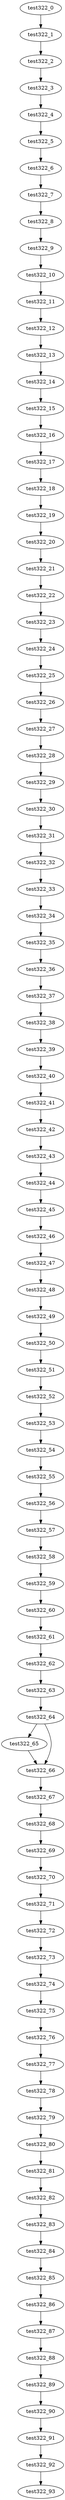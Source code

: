 digraph G {
test322_0->test322_1;
test322_1->test322_2;
test322_2->test322_3;
test322_3->test322_4;
test322_4->test322_5;
test322_5->test322_6;
test322_6->test322_7;
test322_7->test322_8;
test322_8->test322_9;
test322_9->test322_10;
test322_10->test322_11;
test322_11->test322_12;
test322_12->test322_13;
test322_13->test322_14;
test322_14->test322_15;
test322_15->test322_16;
test322_16->test322_17;
test322_17->test322_18;
test322_18->test322_19;
test322_19->test322_20;
test322_20->test322_21;
test322_21->test322_22;
test322_22->test322_23;
test322_23->test322_24;
test322_24->test322_25;
test322_25->test322_26;
test322_26->test322_27;
test322_27->test322_28;
test322_28->test322_29;
test322_29->test322_30;
test322_30->test322_31;
test322_31->test322_32;
test322_32->test322_33;
test322_33->test322_34;
test322_34->test322_35;
test322_35->test322_36;
test322_36->test322_37;
test322_37->test322_38;
test322_38->test322_39;
test322_39->test322_40;
test322_40->test322_41;
test322_41->test322_42;
test322_42->test322_43;
test322_43->test322_44;
test322_44->test322_45;
test322_45->test322_46;
test322_46->test322_47;
test322_47->test322_48;
test322_48->test322_49;
test322_49->test322_50;
test322_50->test322_51;
test322_51->test322_52;
test322_52->test322_53;
test322_53->test322_54;
test322_54->test322_55;
test322_55->test322_56;
test322_56->test322_57;
test322_57->test322_58;
test322_58->test322_59;
test322_59->test322_60;
test322_60->test322_61;
test322_61->test322_62;
test322_62->test322_63;
test322_63->test322_64;
test322_64->test322_65;
test322_64->test322_66;
test322_65->test322_66;
test322_66->test322_67;
test322_67->test322_68;
test322_68->test322_69;
test322_69->test322_70;
test322_70->test322_71;
test322_71->test322_72;
test322_72->test322_73;
test322_73->test322_74;
test322_74->test322_75;
test322_75->test322_76;
test322_76->test322_77;
test322_77->test322_78;
test322_78->test322_79;
test322_79->test322_80;
test322_80->test322_81;
test322_81->test322_82;
test322_82->test322_83;
test322_83->test322_84;
test322_84->test322_85;
test322_85->test322_86;
test322_86->test322_87;
test322_87->test322_88;
test322_88->test322_89;
test322_89->test322_90;
test322_90->test322_91;
test322_91->test322_92;
test322_92->test322_93;

}
